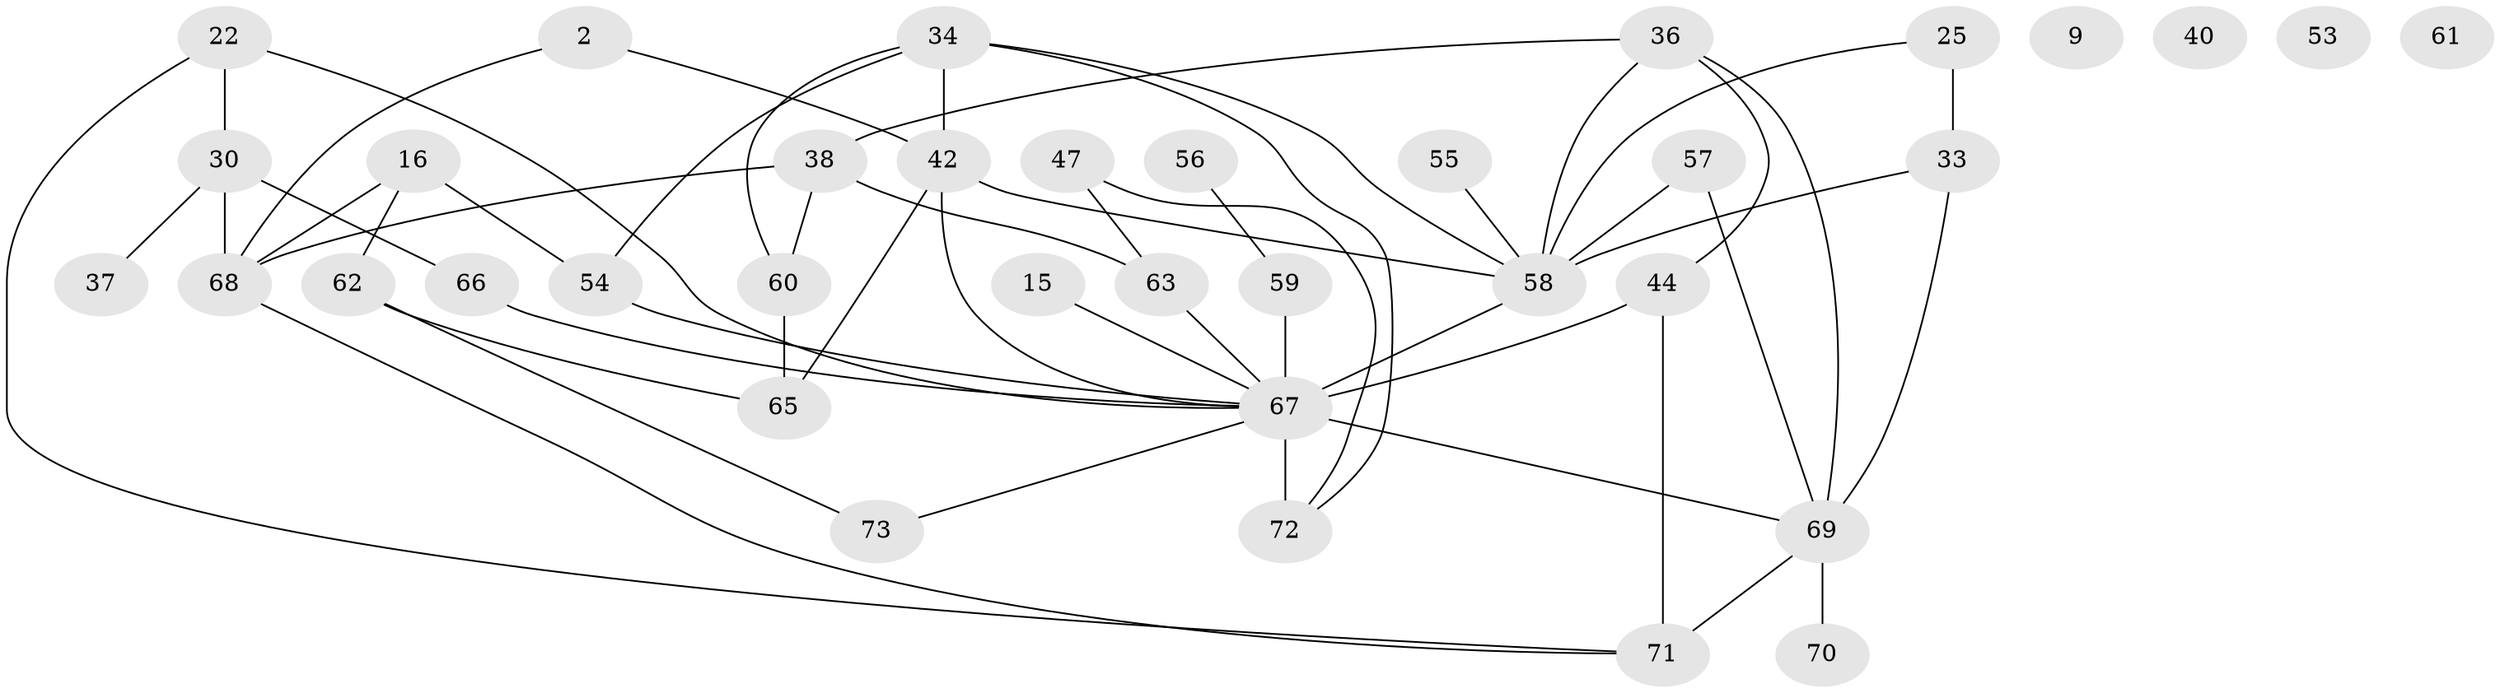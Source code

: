 // original degree distribution, {4: 0.2465753424657534, 2: 0.1506849315068493, 3: 0.2465753424657534, 0: 0.0547945205479452, 5: 0.1643835616438356, 1: 0.0958904109589041, 7: 0.0273972602739726, 9: 0.0136986301369863}
// Generated by graph-tools (version 1.1) at 2025/39/03/09/25 04:39:41]
// undirected, 36 vertices, 53 edges
graph export_dot {
graph [start="1"]
  node [color=gray90,style=filled];
  2;
  9;
  15;
  16;
  22;
  25 [super="+10"];
  30;
  33;
  34 [super="+26+24"];
  36;
  37;
  38 [super="+12"];
  40;
  42;
  44 [super="+41"];
  47;
  53;
  54 [super="+17+32"];
  55;
  56;
  57;
  58 [super="+14+46+51+39"];
  59;
  60;
  61;
  62 [super="+19"];
  63;
  65;
  66 [super="+23"];
  67 [super="+11+64+50"];
  68 [super="+6+49"];
  69 [super="+48"];
  70;
  71 [super="+45"];
  72;
  73;
  2 -- 42;
  2 -- 68;
  15 -- 67;
  16 -- 68;
  16 -- 62;
  16 -- 54;
  22 -- 30;
  22 -- 71;
  22 -- 67;
  25 -- 33 [weight=2];
  25 -- 58;
  30 -- 37;
  30 -- 66;
  30 -- 68 [weight=2];
  33 -- 69 [weight=2];
  33 -- 58;
  34 -- 60;
  34 -- 42;
  34 -- 58 [weight=2];
  34 -- 72;
  34 -- 54 [weight=2];
  36 -- 44;
  36 -- 58;
  36 -- 69;
  36 -- 38;
  38 -- 60 [weight=2];
  38 -- 63 [weight=2];
  38 -- 68 [weight=2];
  42 -- 65;
  42 -- 67 [weight=3];
  42 -- 58;
  44 -- 71 [weight=2];
  44 -- 67 [weight=5];
  47 -- 63;
  47 -- 72;
  54 -- 67 [weight=2];
  55 -- 58;
  56 -- 59;
  57 -- 69;
  57 -- 58 [weight=3];
  58 -- 67 [weight=6];
  59 -- 67;
  60 -- 65;
  62 -- 65;
  62 -- 73 [weight=2];
  63 -- 67 [weight=2];
  66 -- 67;
  67 -- 73 [weight=2];
  67 -- 69;
  67 -- 72 [weight=3];
  68 -- 71;
  69 -- 70;
  69 -- 71;
}
